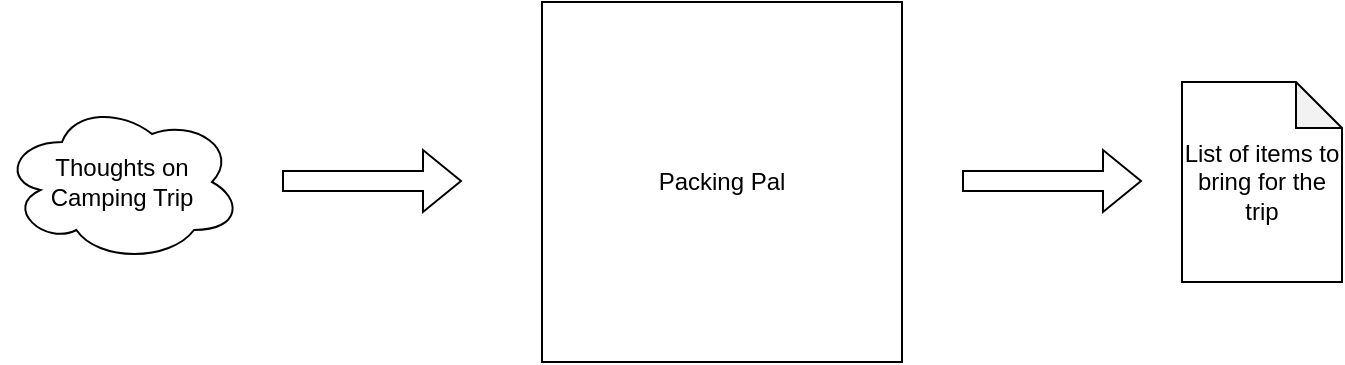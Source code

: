 <mxfile version="28.1.2">
  <diagram name="Page-1" id="Nc1TWZKisvZOe51aNDrU">
    <mxGraphModel dx="1426" dy="849" grid="1" gridSize="10" guides="1" tooltips="1" connect="1" arrows="1" fold="1" page="1" pageScale="1" pageWidth="850" pageHeight="1100" math="0" shadow="0">
      <root>
        <mxCell id="0" />
        <mxCell id="1" parent="0" />
        <mxCell id="HEqFmrbNHKnQhXZNeD_B-1" value="Thoughts on Camping Trip" style="ellipse;shape=cloud;whiteSpace=wrap;html=1;" vertex="1" parent="1">
          <mxGeometry x="30" y="400" width="120" height="80" as="geometry" />
        </mxCell>
        <mxCell id="HEqFmrbNHKnQhXZNeD_B-2" value="" style="shape=flexArrow;endArrow=classic;html=1;rounded=0;" edge="1" parent="1">
          <mxGeometry width="50" height="50" relative="1" as="geometry">
            <mxPoint x="170" y="439.5" as="sourcePoint" />
            <mxPoint x="260" y="439.5" as="targetPoint" />
          </mxGeometry>
        </mxCell>
        <mxCell id="HEqFmrbNHKnQhXZNeD_B-6" value="" style="shape=flexArrow;endArrow=classic;html=1;rounded=0;" edge="1" parent="1">
          <mxGeometry width="50" height="50" relative="1" as="geometry">
            <mxPoint x="510" y="439.5" as="sourcePoint" />
            <mxPoint x="600" y="439.5" as="targetPoint" />
          </mxGeometry>
        </mxCell>
        <mxCell id="HEqFmrbNHKnQhXZNeD_B-7" value="Packing Pal" style="whiteSpace=wrap;html=1;aspect=fixed;" vertex="1" parent="1">
          <mxGeometry x="300" y="350" width="180" height="180" as="geometry" />
        </mxCell>
        <mxCell id="HEqFmrbNHKnQhXZNeD_B-8" value="List of items to bring for the trip" style="shape=note;whiteSpace=wrap;html=1;backgroundOutline=1;darkOpacity=0.05;size=23;" vertex="1" parent="1">
          <mxGeometry x="620" y="390" width="80" height="100" as="geometry" />
        </mxCell>
      </root>
    </mxGraphModel>
  </diagram>
</mxfile>
